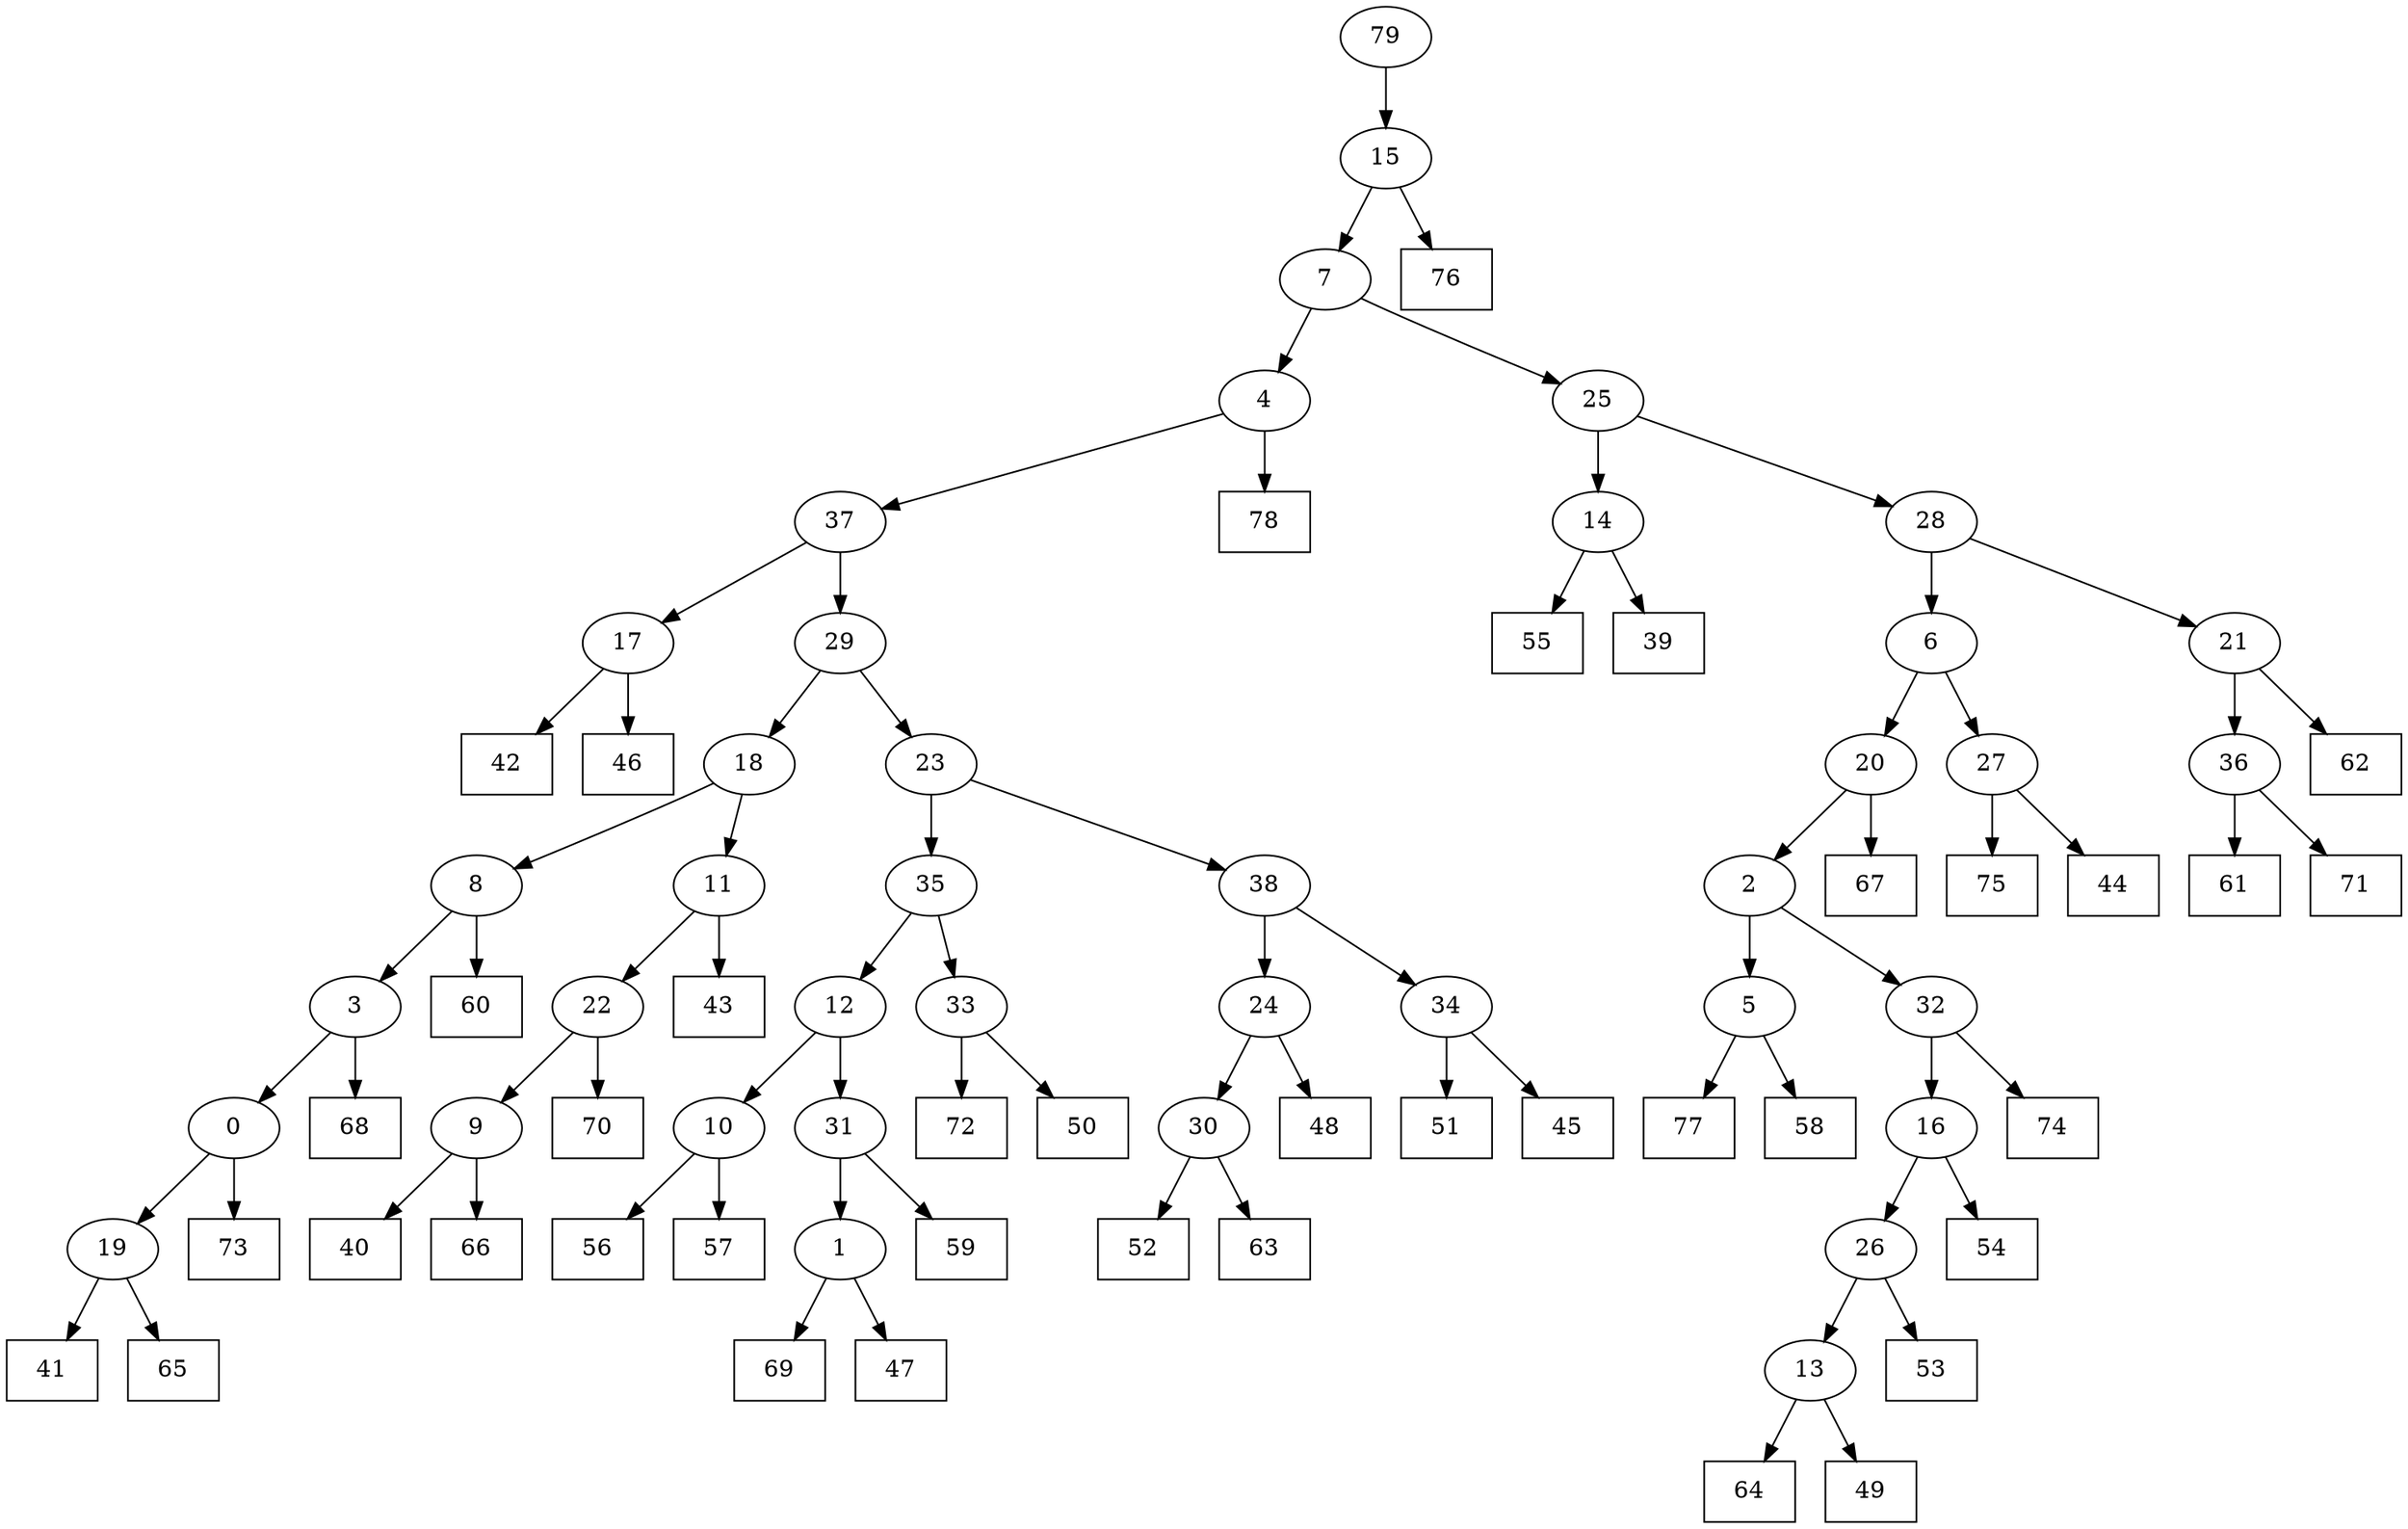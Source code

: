 digraph G {
0[label="0"];
1[label="1"];
2[label="2"];
3[label="3"];
4[label="4"];
5[label="5"];
6[label="6"];
7[label="7"];
8[label="8"];
9[label="9"];
10[label="10"];
11[label="11"];
12[label="12"];
13[label="13"];
14[label="14"];
15[label="15"];
16[label="16"];
17[label="17"];
18[label="18"];
19[label="19"];
20[label="20"];
21[label="21"];
22[label="22"];
23[label="23"];
24[label="24"];
25[label="25"];
26[label="26"];
27[label="27"];
28[label="28"];
29[label="29"];
30[label="30"];
31[label="31"];
32[label="32"];
33[label="33"];
34[label="34"];
35[label="35"];
36[label="36"];
37[label="37"];
38[label="38"];
39[shape=box,label="74"];
40[shape=box,label="55"];
41[shape=box,label="62"];
42[shape=box,label="72"];
43[shape=box,label="50"];
44[shape=box,label="51"];
45[shape=box,label="61"];
46[shape=box,label="67"];
47[shape=box,label="77"];
48[shape=box,label="52"];
49[shape=box,label="40"];
50[shape=box,label="66"];
51[shape=box,label="75"];
52[shape=box,label="78"];
53[shape=box,label="69"];
54[shape=box,label="41"];
55[shape=box,label="64"];
56[shape=box,label="44"];
57[shape=box,label="73"];
58[shape=box,label="53"];
59[shape=box,label="65"];
60[shape=box,label="71"];
61[shape=box,label="59"];
62[shape=box,label="58"];
63[shape=box,label="47"];
64[shape=box,label="63"];
65[shape=box,label="70"];
66[shape=box,label="54"];
67[shape=box,label="42"];
68[shape=box,label="49"];
69[shape=box,label="56"];
70[shape=box,label="45"];
71[shape=box,label="76"];
72[shape=box,label="60"];
73[shape=box,label="46"];
74[shape=box,label="68"];
75[shape=box,label="57"];
76[shape=box,label="43"];
77[shape=box,label="39"];
78[shape=box,label="48"];
79[label="79"];
3->74 ;
0->57 ;
26->58 ;
10->75 ;
12->10 ;
10->69 ;
24->78 ;
13->55 ;
19->59 ;
7->25 ;
32->39 ;
2->32 ;
21->36 ;
36->60 ;
19->54 ;
30->48 ;
1->63 ;
33->43 ;
5->62 ;
20->46 ;
25->28 ;
21->41 ;
31->61 ;
23->35 ;
28->21 ;
24->30 ;
8->3 ;
34->44 ;
20->2 ;
2->5 ;
4->52 ;
11->22 ;
22->65 ;
31->1 ;
1->53 ;
25->14 ;
14->40 ;
79->15 ;
16->26 ;
4->37 ;
7->4 ;
37->29 ;
29->23 ;
38->34 ;
26->13 ;
13->68 ;
36->45 ;
33->42 ;
30->64 ;
32->16 ;
16->66 ;
15->71 ;
35->33 ;
18->11 ;
11->76 ;
17->73 ;
28->6 ;
29->18 ;
18->8 ;
6->20 ;
3->0 ;
0->19 ;
15->7 ;
22->9 ;
9->50 ;
9->49 ;
27->51 ;
14->77 ;
6->27 ;
27->56 ;
34->70 ;
35->12 ;
12->31 ;
8->72 ;
23->38 ;
38->24 ;
5->47 ;
37->17 ;
17->67 ;
}
